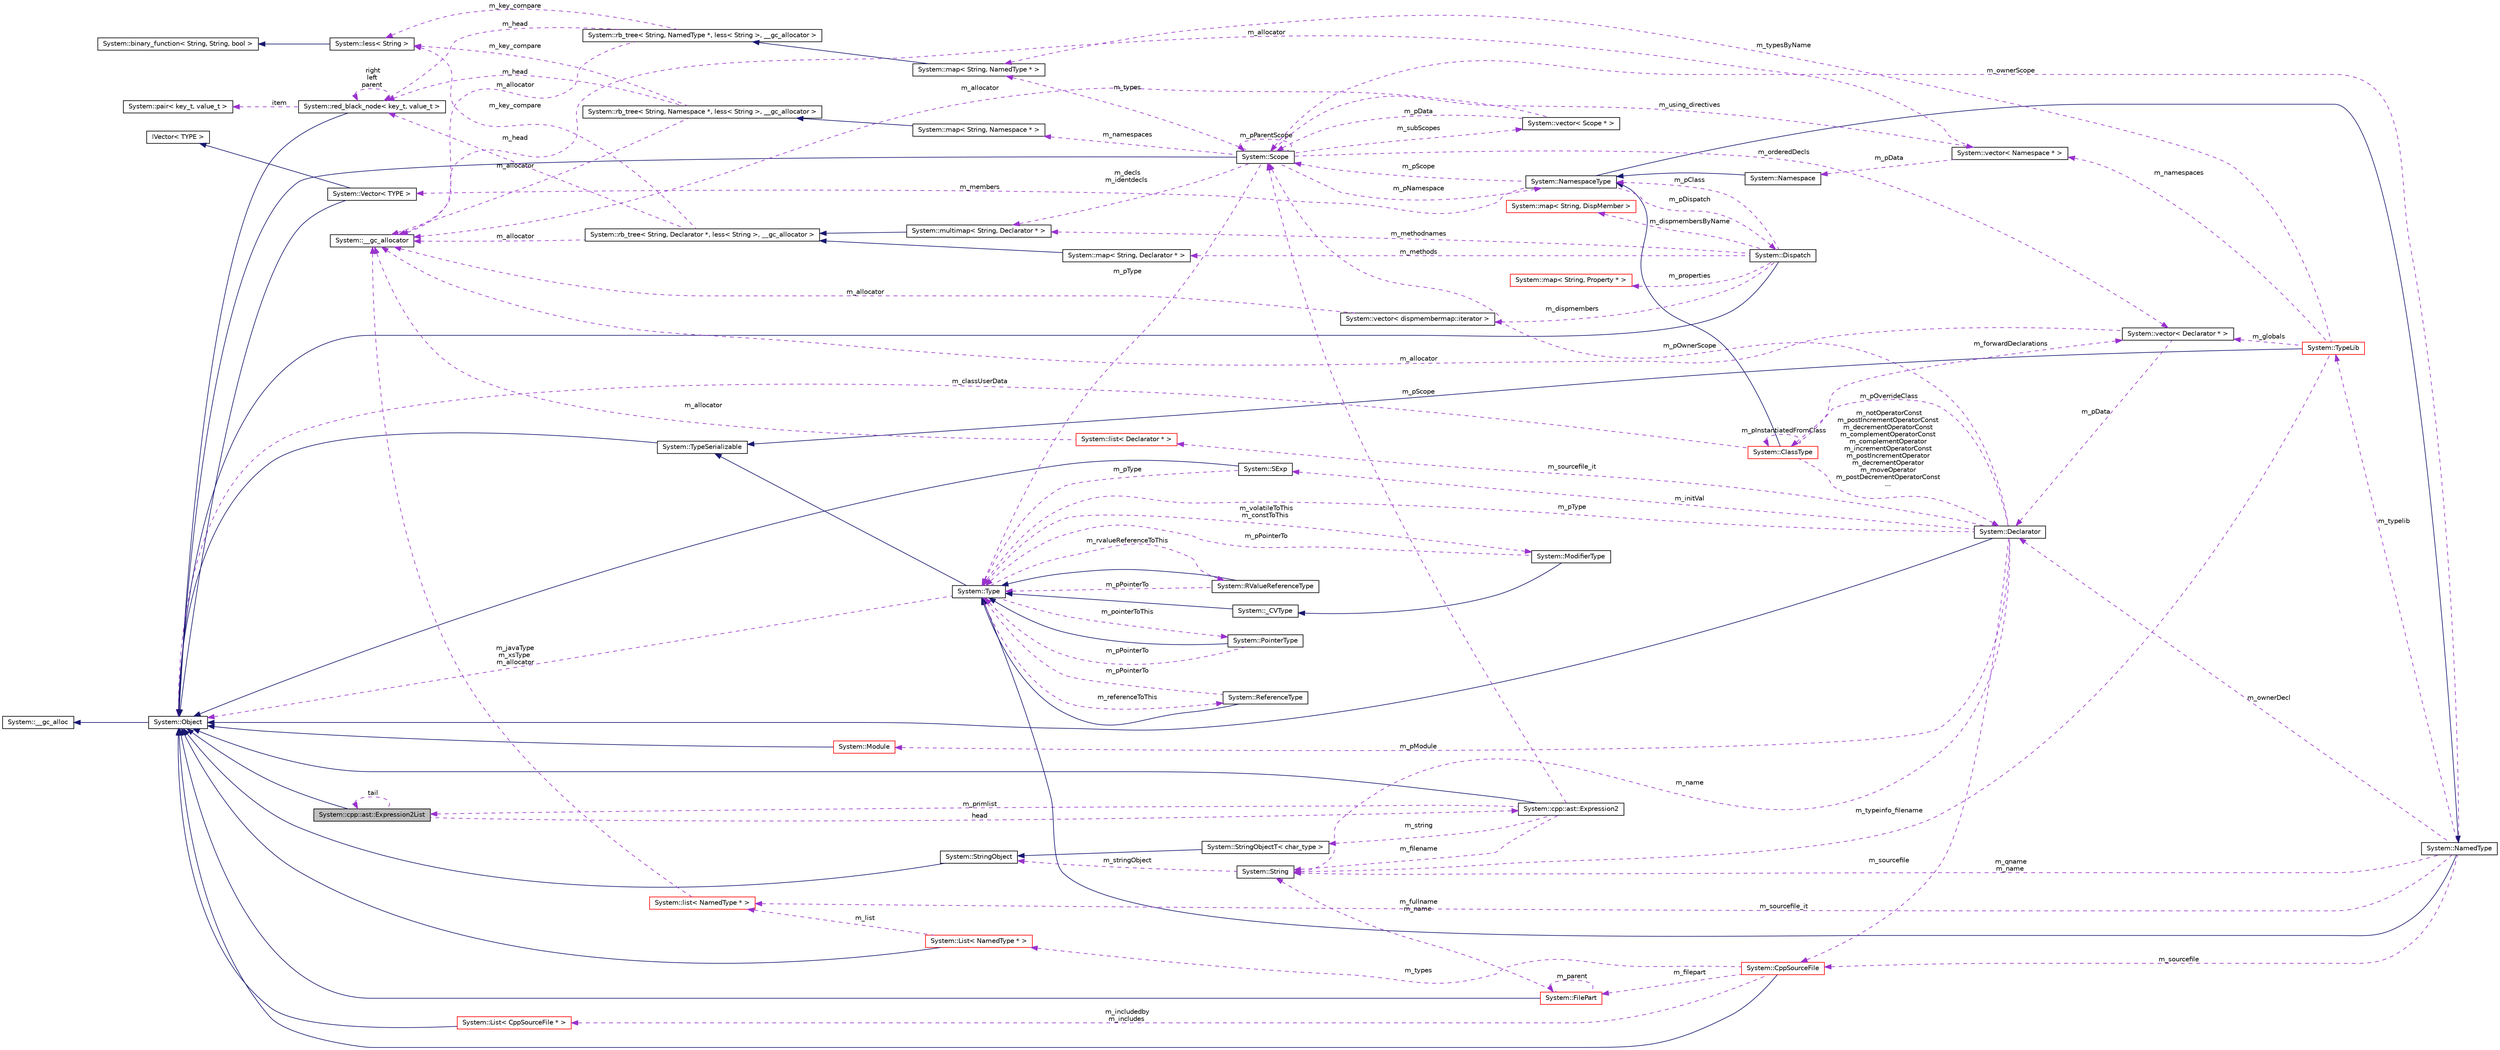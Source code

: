 digraph G
{
  edge [fontname="Helvetica",fontsize="10",labelfontname="Helvetica",labelfontsize="10"];
  node [fontname="Helvetica",fontsize="10",shape=record];
  rankdir="LR";
  Node1 [label="System::cpp::ast::Expression2List",height=0.2,width=0.4,color="black", fillcolor="grey75", style="filled" fontcolor="black"];
  Node2 -> Node1 [dir="back",color="midnightblue",fontsize="10",style="solid",fontname="Helvetica"];
  Node2 [label="System::Object",height=0.2,width=0.4,color="black", fillcolor="white", style="filled",URL="$class_system_1_1_object.html"];
  Node3 -> Node2 [dir="back",color="midnightblue",fontsize="10",style="solid",fontname="Helvetica"];
  Node3 [label="System::__gc_alloc",height=0.2,width=0.4,color="black", fillcolor="white", style="filled",URL="$class_system_1_1____gc__alloc.html"];
  Node1 -> Node1 [dir="back",color="darkorchid3",fontsize="10",style="dashed",label=" tail" ,fontname="Helvetica"];
  Node4 -> Node1 [dir="back",color="darkorchid3",fontsize="10",style="dashed",label=" head" ,fontname="Helvetica"];
  Node4 [label="System::cpp::ast::Expression2",height=0.2,width=0.4,color="black", fillcolor="white", style="filled",URL="$class_system_1_1cpp_1_1ast_1_1_expression2.html"];
  Node2 -> Node4 [dir="back",color="midnightblue",fontsize="10",style="solid",fontname="Helvetica"];
  Node5 -> Node4 [dir="back",color="darkorchid3",fontsize="10",style="dashed",label=" m_pScope" ,fontname="Helvetica"];
  Node5 [label="System::Scope",height=0.2,width=0.4,color="black", fillcolor="white", style="filled",URL="$class_system_1_1_scope.html"];
  Node2 -> Node5 [dir="back",color="midnightblue",fontsize="10",style="solid",fontname="Helvetica"];
  Node6 -> Node5 [dir="back",color="darkorchid3",fontsize="10",style="dashed",label=" m_pType" ,fontname="Helvetica"];
  Node6 [label="System::Type",height=0.2,width=0.4,color="black", fillcolor="white", style="filled",URL="$class_system_1_1_type.html"];
  Node7 -> Node6 [dir="back",color="midnightblue",fontsize="10",style="solid",fontname="Helvetica"];
  Node7 [label="System::TypeSerializable",height=0.2,width=0.4,color="black", fillcolor="white", style="filled",URL="$class_system_1_1_type_serializable.html"];
  Node2 -> Node7 [dir="back",color="midnightblue",fontsize="10",style="solid",fontname="Helvetica"];
  Node8 -> Node6 [dir="back",color="darkorchid3",fontsize="10",style="dashed",label=" m_pointerToThis" ,fontname="Helvetica"];
  Node8 [label="System::PointerType",height=0.2,width=0.4,color="black", fillcolor="white", style="filled",URL="$class_system_1_1_pointer_type.html"];
  Node6 -> Node8 [dir="back",color="midnightblue",fontsize="10",style="solid",fontname="Helvetica"];
  Node6 -> Node8 [dir="back",color="darkorchid3",fontsize="10",style="dashed",label=" m_pPointerTo" ,fontname="Helvetica"];
  Node9 -> Node6 [dir="back",color="darkorchid3",fontsize="10",style="dashed",label=" m_referenceToThis" ,fontname="Helvetica"];
  Node9 [label="System::ReferenceType",height=0.2,width=0.4,color="black", fillcolor="white", style="filled",URL="$class_system_1_1_reference_type.html"];
  Node6 -> Node9 [dir="back",color="midnightblue",fontsize="10",style="solid",fontname="Helvetica"];
  Node6 -> Node9 [dir="back",color="darkorchid3",fontsize="10",style="dashed",label=" m_pPointerTo" ,fontname="Helvetica"];
  Node10 -> Node6 [dir="back",color="darkorchid3",fontsize="10",style="dashed",label=" m_rvalueReferenceToThis" ,fontname="Helvetica"];
  Node10 [label="System::RValueReferenceType",height=0.2,width=0.4,color="black", fillcolor="white", style="filled",URL="$class_system_1_1_r_value_reference_type.html"];
  Node6 -> Node10 [dir="back",color="midnightblue",fontsize="10",style="solid",fontname="Helvetica"];
  Node6 -> Node10 [dir="back",color="darkorchid3",fontsize="10",style="dashed",label=" m_pPointerTo" ,fontname="Helvetica"];
  Node11 -> Node6 [dir="back",color="darkorchid3",fontsize="10",style="dashed",label=" m_volatileToThis\nm_constToThis" ,fontname="Helvetica"];
  Node11 [label="System::ModifierType",height=0.2,width=0.4,color="black", fillcolor="white", style="filled",URL="$class_system_1_1_modifier_type.html"];
  Node12 -> Node11 [dir="back",color="midnightblue",fontsize="10",style="solid",fontname="Helvetica"];
  Node12 [label="System::_CVType",height=0.2,width=0.4,color="black", fillcolor="white", style="filled",URL="$class_system_1_1___c_v_type.html"];
  Node6 -> Node12 [dir="back",color="midnightblue",fontsize="10",style="solid",fontname="Helvetica"];
  Node6 -> Node11 [dir="back",color="darkorchid3",fontsize="10",style="dashed",label=" m_pPointerTo" ,fontname="Helvetica"];
  Node2 -> Node6 [dir="back",color="darkorchid3",fontsize="10",style="dashed",label=" m_javaType\nm_xsType" ,fontname="Helvetica"];
  Node13 -> Node5 [dir="back",color="darkorchid3",fontsize="10",style="dashed",label=" m_subScopes" ,fontname="Helvetica"];
  Node13 [label="System::vector\< Scope * \>",height=0.2,width=0.4,color="black", fillcolor="white", style="filled",URL="$class_system_1_1vector.html"];
  Node5 -> Node13 [dir="back",color="darkorchid3",fontsize="10",style="dashed",label=" m_pData" ,fontname="Helvetica"];
  Node14 -> Node13 [dir="back",color="darkorchid3",fontsize="10",style="dashed",label=" m_allocator" ,fontname="Helvetica"];
  Node14 [label="System::__gc_allocator",height=0.2,width=0.4,color="black", fillcolor="white", style="filled",URL="$class_system_1_1____gc__allocator.html"];
  Node5 -> Node5 [dir="back",color="darkorchid3",fontsize="10",style="dashed",label=" m_pParentScope" ,fontname="Helvetica"];
  Node15 -> Node5 [dir="back",color="darkorchid3",fontsize="10",style="dashed",label=" m_decls\nm_identdecls" ,fontname="Helvetica"];
  Node15 [label="System::multimap\< String, Declarator * \>",height=0.2,width=0.4,color="black", fillcolor="white", style="filled",URL="$class_system_1_1multimap.html"];
  Node16 -> Node15 [dir="back",color="midnightblue",fontsize="10",style="solid",fontname="Helvetica"];
  Node16 [label="System::rb_tree\< String, Declarator *, less\< String \>, __gc_allocator \>",height=0.2,width=0.4,color="black", fillcolor="white", style="filled",URL="$class_system_1_1rb__tree.html"];
  Node14 -> Node16 [dir="back",color="darkorchid3",fontsize="10",style="dashed",label=" m_allocator" ,fontname="Helvetica"];
  Node17 -> Node16 [dir="back",color="darkorchid3",fontsize="10",style="dashed",label=" m_key_compare" ,fontname="Helvetica"];
  Node17 [label="System::less\< String \>",height=0.2,width=0.4,color="black", fillcolor="white", style="filled",URL="$class_system_1_1less_3_01_string_01_4.html"];
  Node18 -> Node17 [dir="back",color="midnightblue",fontsize="10",style="solid",fontname="Helvetica"];
  Node18 [label="System::binary_function\< String, String, bool \>",height=0.2,width=0.4,color="black", fillcolor="white", style="filled",URL="$class_system_1_1binary__function.html"];
  Node19 -> Node16 [dir="back",color="darkorchid3",fontsize="10",style="dashed",label=" m_head" ,fontname="Helvetica"];
  Node19 [label="System::red_black_node\< key_t, value_t \>",height=0.2,width=0.4,color="black", fillcolor="white", style="filled",URL="$class_system_1_1red__black__node.html"];
  Node2 -> Node19 [dir="back",color="midnightblue",fontsize="10",style="solid",fontname="Helvetica"];
  Node19 -> Node19 [dir="back",color="darkorchid3",fontsize="10",style="dashed",label=" right\nleft\nparent" ,fontname="Helvetica"];
  Node20 -> Node19 [dir="back",color="darkorchid3",fontsize="10",style="dashed",label=" item" ,fontname="Helvetica"];
  Node20 [label="System::pair\< key_t, value_t \>",height=0.2,width=0.4,color="black", fillcolor="white", style="filled",URL="$class_system_1_1pair.html"];
  Node21 -> Node5 [dir="back",color="darkorchid3",fontsize="10",style="dashed",label=" m_pNamespace" ,fontname="Helvetica"];
  Node21 [label="System::NamespaceType",height=0.2,width=0.4,color="black", fillcolor="white", style="filled",URL="$class_system_1_1_namespace_type.html"];
  Node22 -> Node21 [dir="back",color="midnightblue",fontsize="10",style="solid",fontname="Helvetica"];
  Node22 [label="System::NamedType",height=0.2,width=0.4,color="black", fillcolor="white", style="filled",URL="$class_system_1_1_named_type.html"];
  Node6 -> Node22 [dir="back",color="midnightblue",fontsize="10",style="solid",fontname="Helvetica"];
  Node5 -> Node22 [dir="back",color="darkorchid3",fontsize="10",style="dashed",label=" m_ownerScope" ,fontname="Helvetica"];
  Node23 -> Node22 [dir="back",color="darkorchid3",fontsize="10",style="dashed",label=" m_ownerDecl" ,fontname="Helvetica"];
  Node23 [label="System::Declarator",height=0.2,width=0.4,color="black", fillcolor="white", style="filled",URL="$class_system_1_1_declarator.html"];
  Node2 -> Node23 [dir="back",color="midnightblue",fontsize="10",style="solid",fontname="Helvetica"];
  Node6 -> Node23 [dir="back",color="darkorchid3",fontsize="10",style="dashed",label=" m_pType" ,fontname="Helvetica"];
  Node5 -> Node23 [dir="back",color="darkorchid3",fontsize="10",style="dashed",label=" m_pOwnerScope" ,fontname="Helvetica"];
  Node24 -> Node23 [dir="back",color="darkorchid3",fontsize="10",style="dashed",label=" m_initVal" ,fontname="Helvetica"];
  Node24 [label="System::SExp",height=0.2,width=0.4,color="black", fillcolor="white", style="filled",URL="$class_system_1_1_s_exp.html"];
  Node2 -> Node24 [dir="back",color="midnightblue",fontsize="10",style="solid",fontname="Helvetica"];
  Node6 -> Node24 [dir="back",color="darkorchid3",fontsize="10",style="dashed",label=" m_pType" ,fontname="Helvetica"];
  Node25 -> Node23 [dir="back",color="darkorchid3",fontsize="10",style="dashed",label=" m_sourcefile" ,fontname="Helvetica"];
  Node25 [label="System::CppSourceFile",height=0.2,width=0.4,color="red", fillcolor="white", style="filled",URL="$class_system_1_1_cpp_source_file.html"];
  Node2 -> Node25 [dir="back",color="midnightblue",fontsize="10",style="solid",fontname="Helvetica"];
  Node26 -> Node25 [dir="back",color="darkorchid3",fontsize="10",style="dashed",label=" m_filepart" ,fontname="Helvetica"];
  Node26 [label="System::FilePart",height=0.2,width=0.4,color="red", fillcolor="white", style="filled",URL="$class_system_1_1_file_part.html"];
  Node2 -> Node26 [dir="back",color="midnightblue",fontsize="10",style="solid",fontname="Helvetica"];
  Node26 -> Node26 [dir="back",color="darkorchid3",fontsize="10",style="dashed",label=" m_parent" ,fontname="Helvetica"];
  Node27 -> Node26 [dir="back",color="darkorchid3",fontsize="10",style="dashed",label=" m_fullname\nm_name" ,fontname="Helvetica"];
  Node27 [label="System::String",height=0.2,width=0.4,color="black", fillcolor="white", style="filled",URL="$class_system_1_1_string.html"];
  Node28 -> Node27 [dir="back",color="darkorchid3",fontsize="10",style="dashed",label=" m_stringObject" ,fontname="Helvetica"];
  Node28 [label="System::StringObject",height=0.2,width=0.4,color="black", fillcolor="white", style="filled",URL="$class_system_1_1_string_object.html"];
  Node2 -> Node28 [dir="back",color="midnightblue",fontsize="10",style="solid",fontname="Helvetica"];
  Node29 -> Node25 [dir="back",color="darkorchid3",fontsize="10",style="dashed",label=" m_types" ,fontname="Helvetica"];
  Node29 [label="System::List\< NamedType * \>",height=0.2,width=0.4,color="red", fillcolor="white", style="filled",URL="$class_system_1_1_list.html"];
  Node2 -> Node29 [dir="back",color="midnightblue",fontsize="10",style="solid",fontname="Helvetica"];
  Node30 -> Node29 [dir="back",color="darkorchid3",fontsize="10",style="dashed",label=" m_list" ,fontname="Helvetica"];
  Node30 [label="System::list\< NamedType * \>",height=0.2,width=0.4,color="red", fillcolor="white", style="filled",URL="$class_system_1_1list.html"];
  Node14 -> Node30 [dir="back",color="darkorchid3",fontsize="10",style="dashed",label=" m_allocator" ,fontname="Helvetica"];
  Node31 -> Node25 [dir="back",color="darkorchid3",fontsize="10",style="dashed",label=" m_includedby\nm_includes" ,fontname="Helvetica"];
  Node31 [label="System::List\< CppSourceFile * \>",height=0.2,width=0.4,color="red", fillcolor="white", style="filled",URL="$class_system_1_1_list.html"];
  Node2 -> Node31 [dir="back",color="midnightblue",fontsize="10",style="solid",fontname="Helvetica"];
  Node32 -> Node23 [dir="back",color="darkorchid3",fontsize="10",style="dashed",label=" m_pOverrideClass" ,fontname="Helvetica"];
  Node32 [label="System::ClassType",height=0.2,width=0.4,color="red", fillcolor="white", style="filled",URL="$class_system_1_1_class_type.html"];
  Node21 -> Node32 [dir="back",color="midnightblue",fontsize="10",style="solid",fontname="Helvetica"];
  Node23 -> Node32 [dir="back",color="darkorchid3",fontsize="10",style="dashed",label=" m_notOperatorConst\nm_postIncrementOperatorConst\nm_decrementOperatorConst\nm_complementOperatorConst\nm_complementOperator\nm_incrementOperatorConst\nm_postIncrementOperator\nm_decrementOperator\nm_moveOperator\nm_postDecrementOperatorConst\n..." ,fontname="Helvetica"];
  Node32 -> Node32 [dir="back",color="darkorchid3",fontsize="10",style="dashed",label=" m_pInstantiatedFromClass" ,fontname="Helvetica"];
  Node2 -> Node32 [dir="back",color="darkorchid3",fontsize="10",style="dashed",label=" m_classUserData" ,fontname="Helvetica"];
  Node33 -> Node32 [dir="back",color="darkorchid3",fontsize="10",style="dashed",label=" m_forwardDeclarations" ,fontname="Helvetica"];
  Node33 [label="System::vector\< Declarator * \>",height=0.2,width=0.4,color="black", fillcolor="white", style="filled",URL="$class_system_1_1vector.html"];
  Node14 -> Node33 [dir="back",color="darkorchid3",fontsize="10",style="dashed",label=" m_allocator" ,fontname="Helvetica"];
  Node23 -> Node33 [dir="back",color="darkorchid3",fontsize="10",style="dashed",label=" m_pData" ,fontname="Helvetica"];
  Node27 -> Node23 [dir="back",color="darkorchid3",fontsize="10",style="dashed",label=" m_name" ,fontname="Helvetica"];
  Node34 -> Node23 [dir="back",color="darkorchid3",fontsize="10",style="dashed",label=" m_pModule" ,fontname="Helvetica"];
  Node34 [label="System::Module",height=0.2,width=0.4,color="red", fillcolor="white", style="filled",URL="$class_system_1_1_module.html"];
  Node2 -> Node34 [dir="back",color="midnightblue",fontsize="10",style="solid",fontname="Helvetica"];
  Node35 -> Node23 [dir="back",color="darkorchid3",fontsize="10",style="dashed",label=" m_sourcefile_it" ,fontname="Helvetica"];
  Node35 [label="System::list\< Declarator * \>",height=0.2,width=0.4,color="red", fillcolor="white", style="filled",URL="$class_system_1_1list.html"];
  Node14 -> Node35 [dir="back",color="darkorchid3",fontsize="10",style="dashed",label=" m_allocator" ,fontname="Helvetica"];
  Node25 -> Node22 [dir="back",color="darkorchid3",fontsize="10",style="dashed",label=" m_sourcefile" ,fontname="Helvetica"];
  Node30 -> Node22 [dir="back",color="darkorchid3",fontsize="10",style="dashed",label=" m_sourcefile_it" ,fontname="Helvetica"];
  Node27 -> Node22 [dir="back",color="darkorchid3",fontsize="10",style="dashed",label=" m_qname\nm_name" ,fontname="Helvetica"];
  Node36 -> Node22 [dir="back",color="darkorchid3",fontsize="10",style="dashed",label=" m_typelib" ,fontname="Helvetica"];
  Node36 [label="System::TypeLib",height=0.2,width=0.4,color="red", fillcolor="white", style="filled",URL="$class_system_1_1_type_lib.html"];
  Node7 -> Node36 [dir="back",color="midnightblue",fontsize="10",style="solid",fontname="Helvetica"];
  Node37 -> Node36 [dir="back",color="darkorchid3",fontsize="10",style="dashed",label=" m_namespaces" ,fontname="Helvetica"];
  Node37 [label="System::vector\< Namespace * \>",height=0.2,width=0.4,color="black", fillcolor="white", style="filled",URL="$class_system_1_1vector.html"];
  Node14 -> Node37 [dir="back",color="darkorchid3",fontsize="10",style="dashed",label=" m_allocator" ,fontname="Helvetica"];
  Node38 -> Node37 [dir="back",color="darkorchid3",fontsize="10",style="dashed",label=" m_pData" ,fontname="Helvetica"];
  Node38 [label="System::Namespace",height=0.2,width=0.4,color="black", fillcolor="white", style="filled",URL="$class_system_1_1_namespace.html"];
  Node21 -> Node38 [dir="back",color="midnightblue",fontsize="10",style="solid",fontname="Helvetica"];
  Node27 -> Node36 [dir="back",color="darkorchid3",fontsize="10",style="dashed",label=" m_typeinfo_filename" ,fontname="Helvetica"];
  Node33 -> Node36 [dir="back",color="darkorchid3",fontsize="10",style="dashed",label=" m_globals" ,fontname="Helvetica"];
  Node39 -> Node36 [dir="back",color="darkorchid3",fontsize="10",style="dashed",label=" m_typesByName" ,fontname="Helvetica"];
  Node39 [label="System::map\< String, NamedType * \>",height=0.2,width=0.4,color="black", fillcolor="white", style="filled",URL="$class_system_1_1map.html"];
  Node40 -> Node39 [dir="back",color="midnightblue",fontsize="10",style="solid",fontname="Helvetica"];
  Node40 [label="System::rb_tree\< String, NamedType *, less\< String \>, __gc_allocator \>",height=0.2,width=0.4,color="black", fillcolor="white", style="filled",URL="$class_system_1_1rb__tree.html"];
  Node14 -> Node40 [dir="back",color="darkorchid3",fontsize="10",style="dashed",label=" m_allocator" ,fontname="Helvetica"];
  Node17 -> Node40 [dir="back",color="darkorchid3",fontsize="10",style="dashed",label=" m_key_compare" ,fontname="Helvetica"];
  Node19 -> Node40 [dir="back",color="darkorchid3",fontsize="10",style="dashed",label=" m_head" ,fontname="Helvetica"];
  Node5 -> Node21 [dir="back",color="darkorchid3",fontsize="10",style="dashed",label=" m_pScope" ,fontname="Helvetica"];
  Node41 -> Node21 [dir="back",color="darkorchid3",fontsize="10",style="dashed",label=" m_members" ,fontname="Helvetica"];
  Node41 [label="System::Vector\< TYPE \>",height=0.2,width=0.4,color="black", fillcolor="white", style="filled",URL="$class_system_1_1_vector.html"];
  Node2 -> Node41 [dir="back",color="midnightblue",fontsize="10",style="solid",fontname="Helvetica"];
  Node42 -> Node41 [dir="back",color="midnightblue",fontsize="10",style="solid",fontname="Helvetica"];
  Node42 [label="IVector\< TYPE \>",height=0.2,width=0.4,color="black", fillcolor="white", style="filled",URL="$class_i_vector.html"];
  Node43 -> Node21 [dir="back",color="darkorchid3",fontsize="10",style="dashed",label=" m_pDispatch" ,fontname="Helvetica"];
  Node43 [label="System::Dispatch",height=0.2,width=0.4,color="black", fillcolor="white", style="filled",URL="$class_system_1_1_dispatch.html"];
  Node2 -> Node43 [dir="back",color="midnightblue",fontsize="10",style="solid",fontname="Helvetica"];
  Node44 -> Node43 [dir="back",color="darkorchid3",fontsize="10",style="dashed",label=" m_dispmembersByName" ,fontname="Helvetica"];
  Node44 [label="System::map\< String, DispMember \>",height=0.2,width=0.4,color="red", fillcolor="white", style="filled",URL="$class_system_1_1map.html"];
  Node15 -> Node43 [dir="back",color="darkorchid3",fontsize="10",style="dashed",label=" m_methodnames" ,fontname="Helvetica"];
  Node21 -> Node43 [dir="back",color="darkorchid3",fontsize="10",style="dashed",label=" m_pClass" ,fontname="Helvetica"];
  Node45 -> Node43 [dir="back",color="darkorchid3",fontsize="10",style="dashed",label=" m_dispmembers" ,fontname="Helvetica"];
  Node45 [label="System::vector\< dispmembermap::iterator \>",height=0.2,width=0.4,color="black", fillcolor="white", style="filled",URL="$class_system_1_1vector.html"];
  Node14 -> Node45 [dir="back",color="darkorchid3",fontsize="10",style="dashed",label=" m_allocator" ,fontname="Helvetica"];
  Node46 -> Node43 [dir="back",color="darkorchid3",fontsize="10",style="dashed",label=" m_properties" ,fontname="Helvetica"];
  Node46 [label="System::map\< String, Property * \>",height=0.2,width=0.4,color="red", fillcolor="white", style="filled",URL="$class_system_1_1map.html"];
  Node47 -> Node43 [dir="back",color="darkorchid3",fontsize="10",style="dashed",label=" m_methods" ,fontname="Helvetica"];
  Node47 [label="System::map\< String, Declarator * \>",height=0.2,width=0.4,color="black", fillcolor="white", style="filled",URL="$class_system_1_1map.html"];
  Node16 -> Node47 [dir="back",color="midnightblue",fontsize="10",style="solid",fontname="Helvetica"];
  Node48 -> Node5 [dir="back",color="darkorchid3",fontsize="10",style="dashed",label=" m_namespaces" ,fontname="Helvetica"];
  Node48 [label="System::map\< String, Namespace * \>",height=0.2,width=0.4,color="black", fillcolor="white", style="filled",URL="$class_system_1_1map.html"];
  Node49 -> Node48 [dir="back",color="midnightblue",fontsize="10",style="solid",fontname="Helvetica"];
  Node49 [label="System::rb_tree\< String, Namespace *, less\< String \>, __gc_allocator \>",height=0.2,width=0.4,color="black", fillcolor="white", style="filled",URL="$class_system_1_1rb__tree.html"];
  Node14 -> Node49 [dir="back",color="darkorchid3",fontsize="10",style="dashed",label=" m_allocator" ,fontname="Helvetica"];
  Node17 -> Node49 [dir="back",color="darkorchid3",fontsize="10",style="dashed",label=" m_key_compare" ,fontname="Helvetica"];
  Node19 -> Node49 [dir="back",color="darkorchid3",fontsize="10",style="dashed",label=" m_head" ,fontname="Helvetica"];
  Node37 -> Node5 [dir="back",color="darkorchid3",fontsize="10",style="dashed",label=" m_using_directives" ,fontname="Helvetica"];
  Node33 -> Node5 [dir="back",color="darkorchid3",fontsize="10",style="dashed",label=" m_orderedDecls" ,fontname="Helvetica"];
  Node39 -> Node5 [dir="back",color="darkorchid3",fontsize="10",style="dashed",label=" m_types" ,fontname="Helvetica"];
  Node1 -> Node4 [dir="back",color="darkorchid3",fontsize="10",style="dashed",label=" m_primlist" ,fontname="Helvetica"];
  Node27 -> Node4 [dir="back",color="darkorchid3",fontsize="10",style="dashed",label=" m_filename" ,fontname="Helvetica"];
  Node50 -> Node4 [dir="back",color="darkorchid3",fontsize="10",style="dashed",label=" m_string" ,fontname="Helvetica"];
  Node50 [label="System::StringObjectT\< char_type \>",height=0.2,width=0.4,color="black", fillcolor="white", style="filled",URL="$class_system_1_1_string_object_t.html"];
  Node28 -> Node50 [dir="back",color="midnightblue",fontsize="10",style="solid",fontname="Helvetica"];
}
